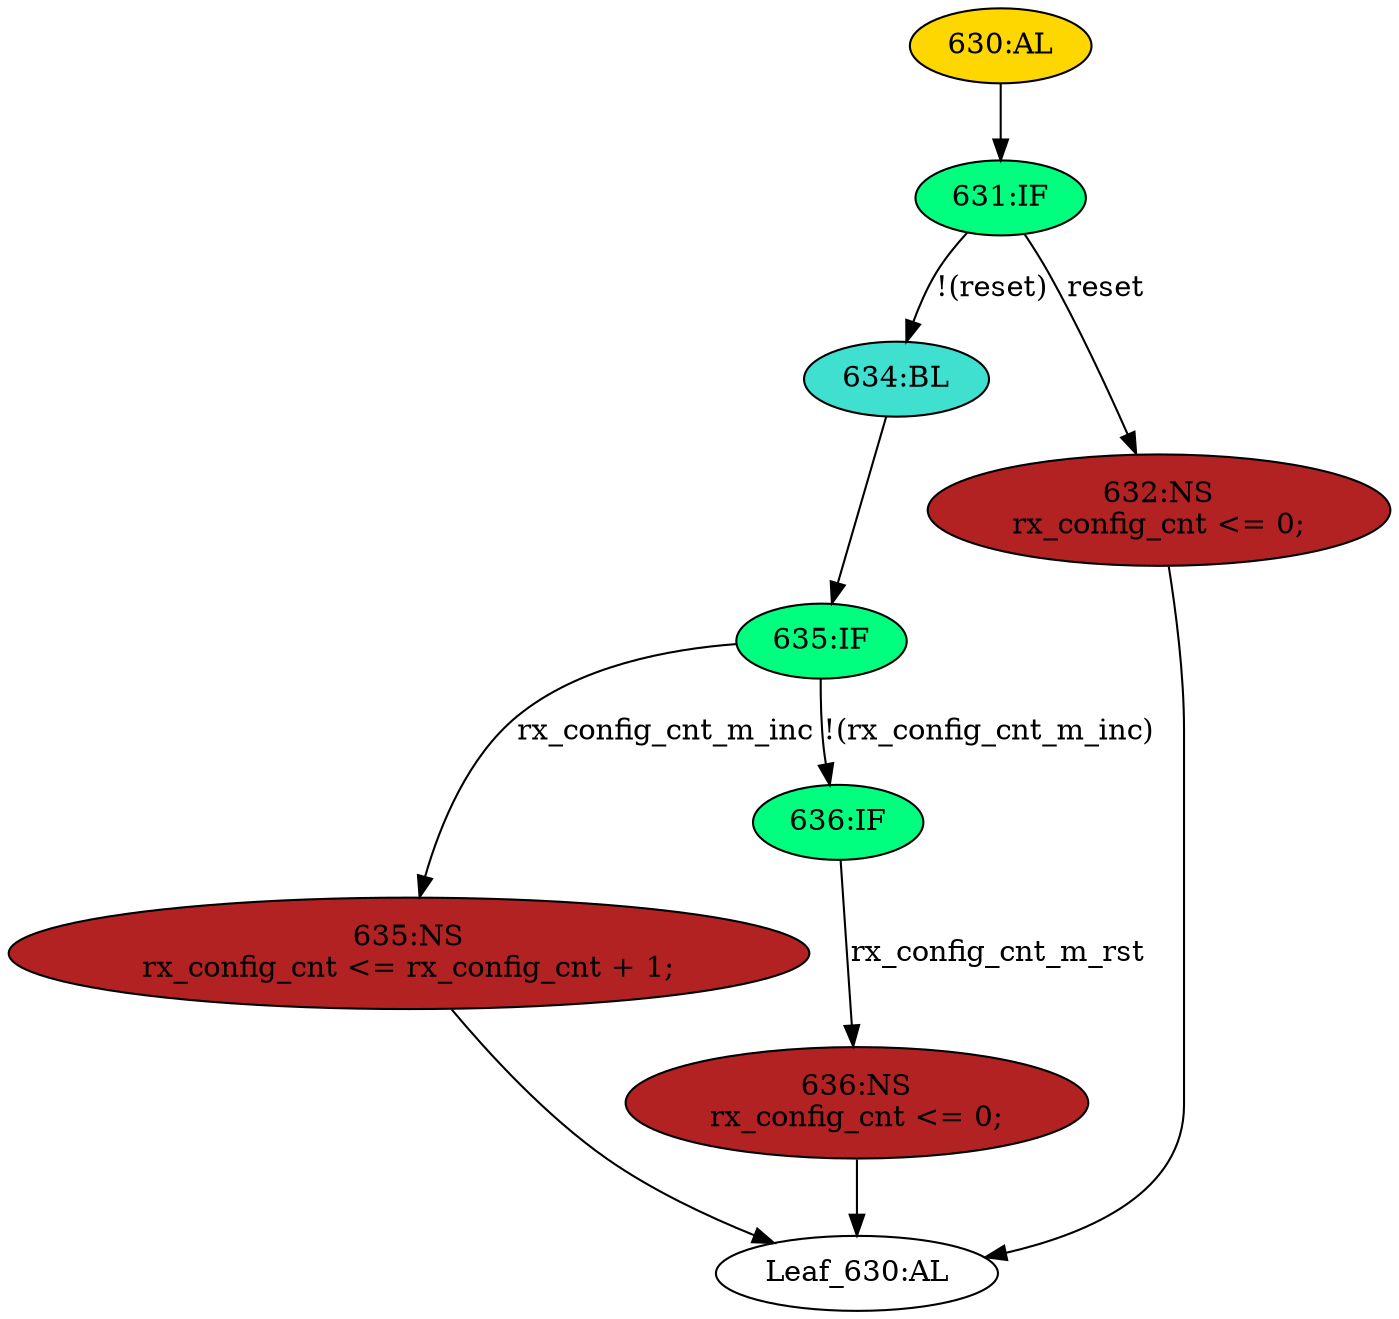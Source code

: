strict digraph "" {
	node [label="\N"];
	"630:AL"	 [ast="<pyverilog.vparser.ast.Always object at 0x7f702a6519d0>",
		clk_sens=True,
		fillcolor=gold,
		label="630:AL",
		sens="['ck', 'reset']",
		statements="[]",
		style=filled,
		typ=Always,
		use_var="['reset', 'rx_config_cnt', 'rx_config_cnt_m_inc', 'rx_config_cnt_m_rst']"];
	"631:IF"	 [ast="<pyverilog.vparser.ast.IfStatement object at 0x7f702a651b50>",
		fillcolor=springgreen,
		label="631:IF",
		statements="[]",
		style=filled,
		typ=IfStatement];
	"630:AL" -> "631:IF"	 [cond="[]",
		lineno=None];
	"636:NS"	 [ast="<pyverilog.vparser.ast.NonblockingSubstitution object at 0x7f702a651c50>",
		fillcolor=firebrick,
		label="636:NS
rx_config_cnt <= 0;",
		statements="[<pyverilog.vparser.ast.NonblockingSubstitution object at 0x7f702a651c50>]",
		style=filled,
		typ=NonblockingSubstitution];
	"Leaf_630:AL"	 [def_var="['rx_config_cnt']",
		label="Leaf_630:AL"];
	"636:NS" -> "Leaf_630:AL"	 [cond="[]",
		lineno=None];
	"634:BL"	 [ast="<pyverilog.vparser.ast.Block object at 0x7f702a651b90>",
		fillcolor=turquoise,
		label="634:BL",
		statements="[]",
		style=filled,
		typ=Block];
	"635:IF"	 [ast="<pyverilog.vparser.ast.IfStatement object at 0x7f702a651bd0>",
		fillcolor=springgreen,
		label="635:IF",
		statements="[]",
		style=filled,
		typ=IfStatement];
	"634:BL" -> "635:IF"	 [cond="[]",
		lineno=None];
	"635:NS"	 [ast="<pyverilog.vparser.ast.NonblockingSubstitution object at 0x7f702a651e10>",
		fillcolor=firebrick,
		label="635:NS
rx_config_cnt <= rx_config_cnt + 1;",
		statements="[<pyverilog.vparser.ast.NonblockingSubstitution object at 0x7f702a651e10>]",
		style=filled,
		typ=NonblockingSubstitution];
	"635:NS" -> "Leaf_630:AL"	 [cond="[]",
		lineno=None];
	"636:IF"	 [ast="<pyverilog.vparser.ast.IfStatement object at 0x7f702a651c10>",
		fillcolor=springgreen,
		label="636:IF",
		statements="[]",
		style=filled,
		typ=IfStatement];
	"636:IF" -> "636:NS"	 [cond="['rx_config_cnt_m_rst']",
		label=rx_config_cnt_m_rst,
		lineno=636];
	"635:IF" -> "635:NS"	 [cond="['rx_config_cnt_m_inc']",
		label=rx_config_cnt_m_inc,
		lineno=635];
	"635:IF" -> "636:IF"	 [cond="['rx_config_cnt_m_inc']",
		label="!(rx_config_cnt_m_inc)",
		lineno=635];
	"631:IF" -> "634:BL"	 [cond="['reset']",
		label="!(reset)",
		lineno=631];
	"632:NS"	 [ast="<pyverilog.vparser.ast.NonblockingSubstitution object at 0x7f702a65d090>",
		fillcolor=firebrick,
		label="632:NS
rx_config_cnt <= 0;",
		statements="[<pyverilog.vparser.ast.NonblockingSubstitution object at 0x7f702a65d090>]",
		style=filled,
		typ=NonblockingSubstitution];
	"631:IF" -> "632:NS"	 [cond="['reset']",
		label=reset,
		lineno=631];
	"632:NS" -> "Leaf_630:AL"	 [cond="[]",
		lineno=None];
}
